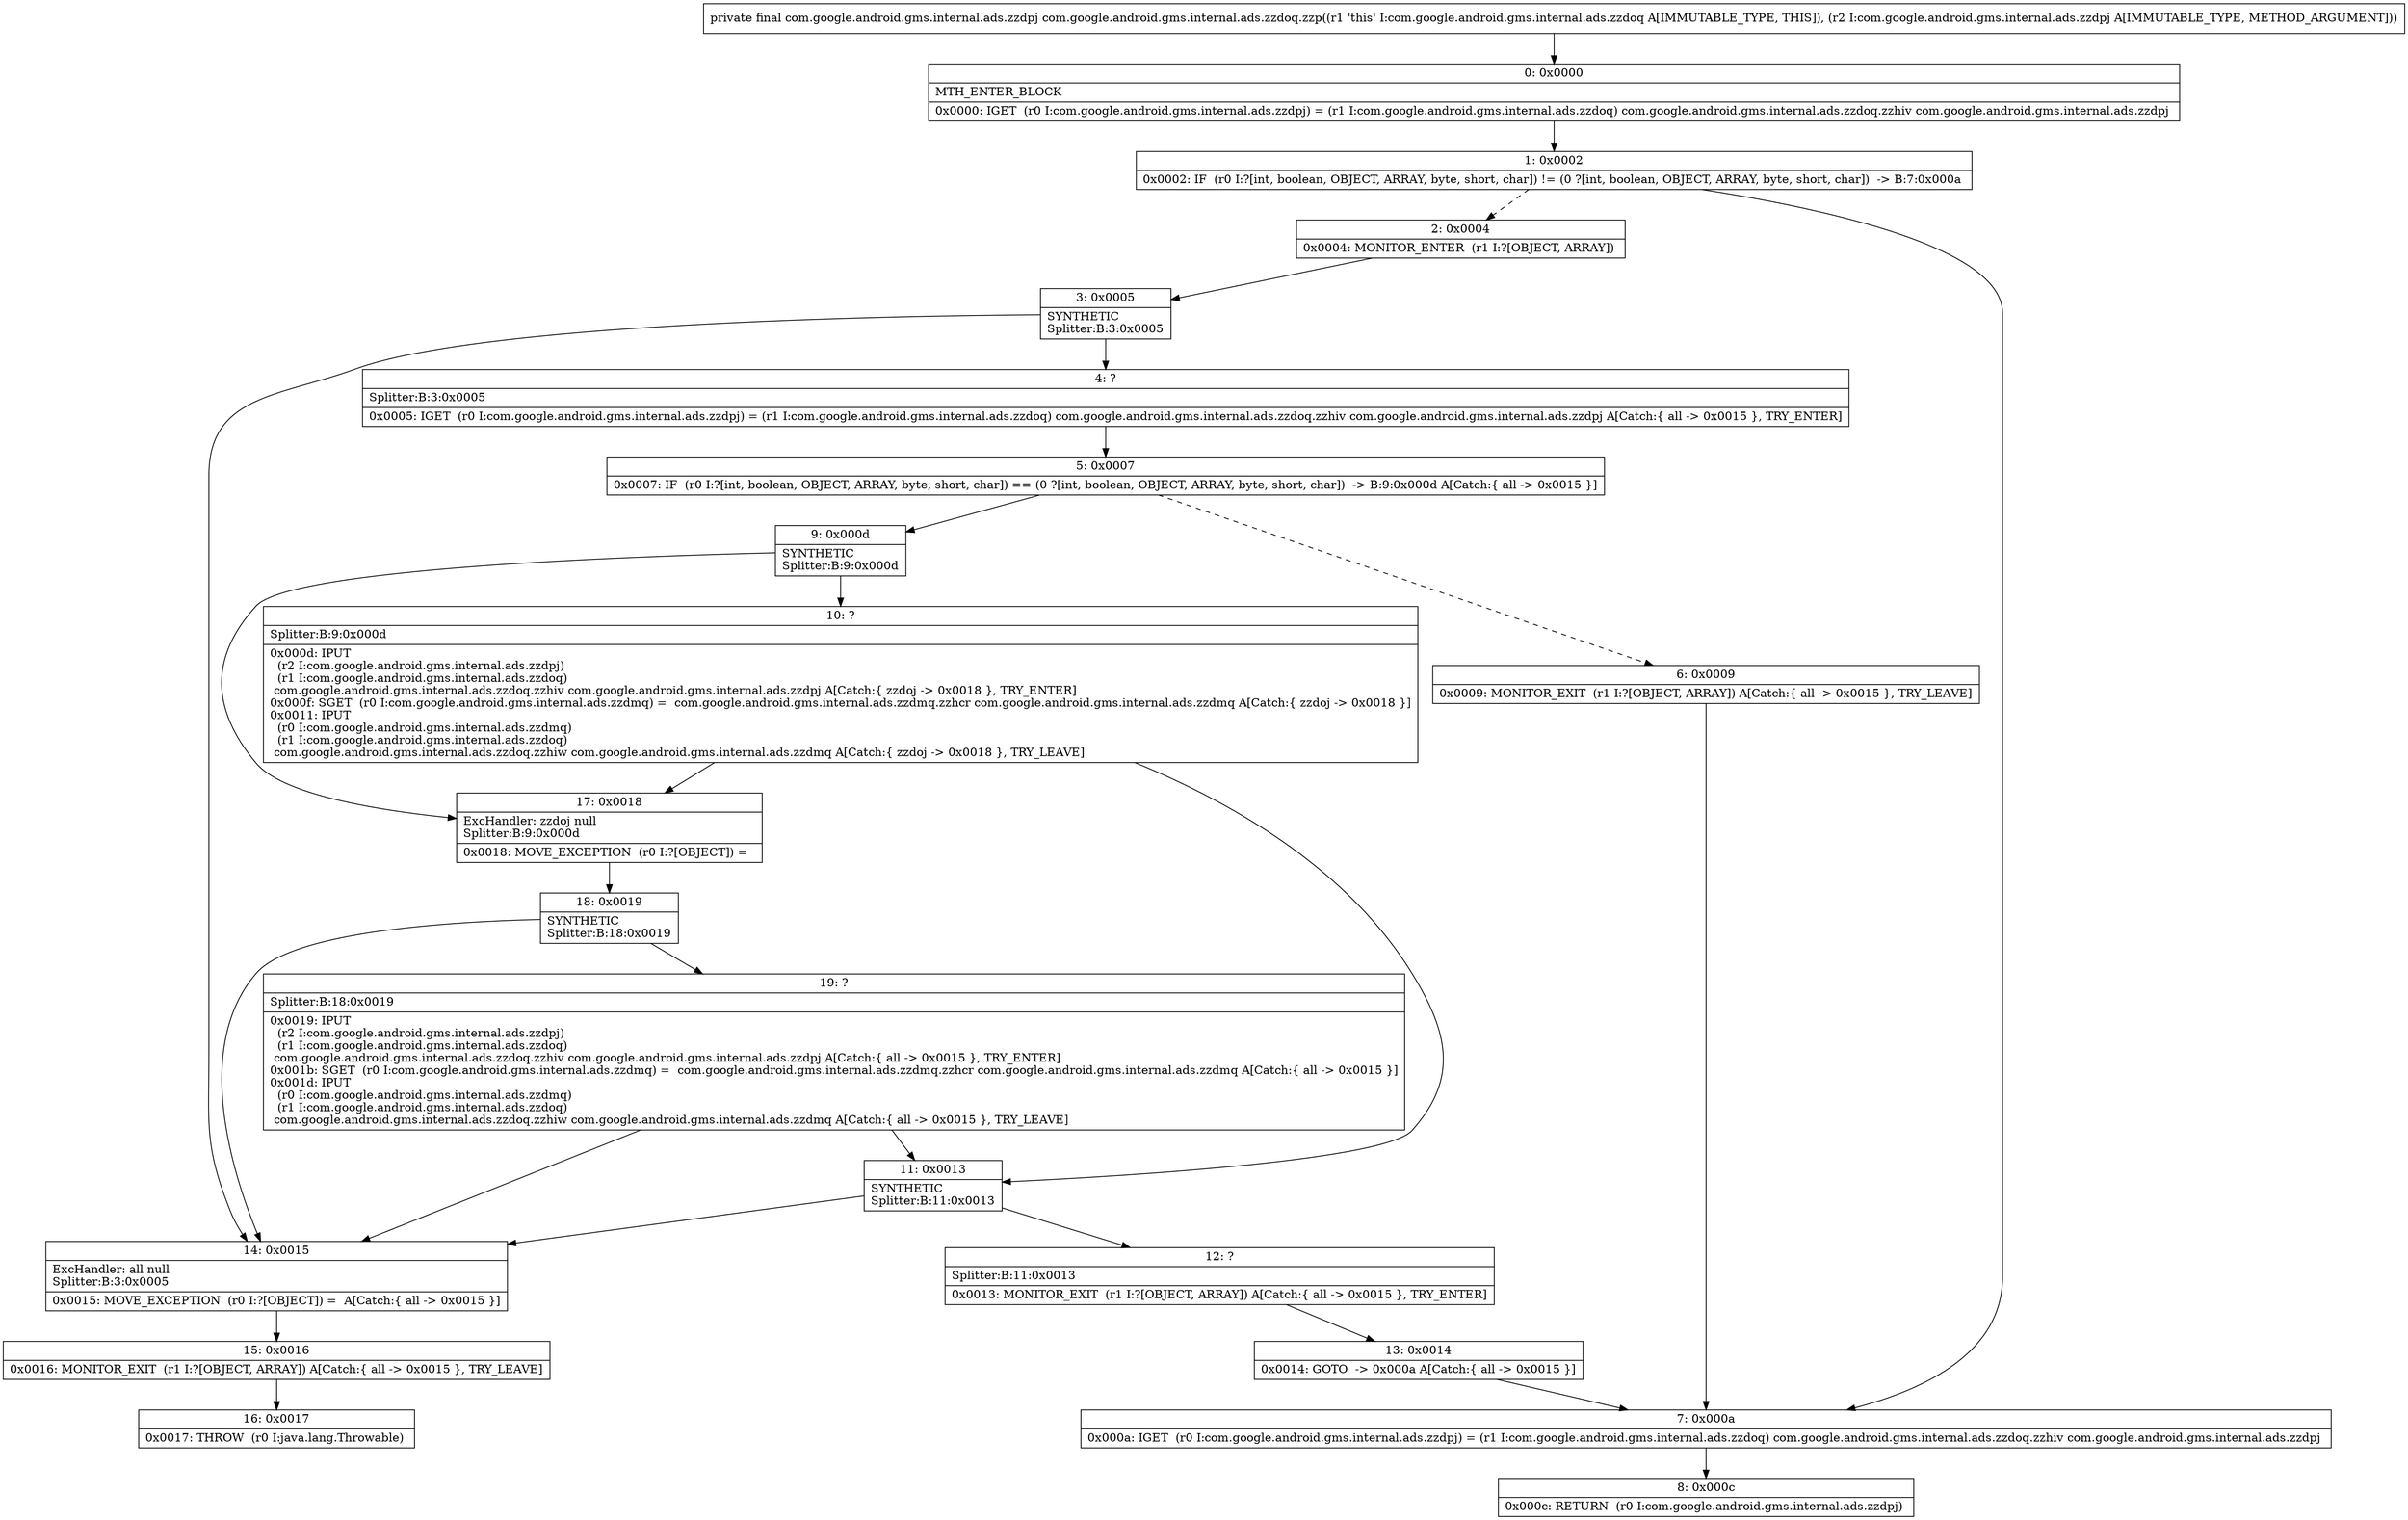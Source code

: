 digraph "CFG forcom.google.android.gms.internal.ads.zzdoq.zzp(Lcom\/google\/android\/gms\/internal\/ads\/zzdpj;)Lcom\/google\/android\/gms\/internal\/ads\/zzdpj;" {
Node_0 [shape=record,label="{0\:\ 0x0000|MTH_ENTER_BLOCK\l|0x0000: IGET  (r0 I:com.google.android.gms.internal.ads.zzdpj) = (r1 I:com.google.android.gms.internal.ads.zzdoq) com.google.android.gms.internal.ads.zzdoq.zzhiv com.google.android.gms.internal.ads.zzdpj \l}"];
Node_1 [shape=record,label="{1\:\ 0x0002|0x0002: IF  (r0 I:?[int, boolean, OBJECT, ARRAY, byte, short, char]) != (0 ?[int, boolean, OBJECT, ARRAY, byte, short, char])  \-\> B:7:0x000a \l}"];
Node_2 [shape=record,label="{2\:\ 0x0004|0x0004: MONITOR_ENTER  (r1 I:?[OBJECT, ARRAY]) \l}"];
Node_3 [shape=record,label="{3\:\ 0x0005|SYNTHETIC\lSplitter:B:3:0x0005\l}"];
Node_4 [shape=record,label="{4\:\ ?|Splitter:B:3:0x0005\l|0x0005: IGET  (r0 I:com.google.android.gms.internal.ads.zzdpj) = (r1 I:com.google.android.gms.internal.ads.zzdoq) com.google.android.gms.internal.ads.zzdoq.zzhiv com.google.android.gms.internal.ads.zzdpj A[Catch:\{ all \-\> 0x0015 \}, TRY_ENTER]\l}"];
Node_5 [shape=record,label="{5\:\ 0x0007|0x0007: IF  (r0 I:?[int, boolean, OBJECT, ARRAY, byte, short, char]) == (0 ?[int, boolean, OBJECT, ARRAY, byte, short, char])  \-\> B:9:0x000d A[Catch:\{ all \-\> 0x0015 \}]\l}"];
Node_6 [shape=record,label="{6\:\ 0x0009|0x0009: MONITOR_EXIT  (r1 I:?[OBJECT, ARRAY]) A[Catch:\{ all \-\> 0x0015 \}, TRY_LEAVE]\l}"];
Node_7 [shape=record,label="{7\:\ 0x000a|0x000a: IGET  (r0 I:com.google.android.gms.internal.ads.zzdpj) = (r1 I:com.google.android.gms.internal.ads.zzdoq) com.google.android.gms.internal.ads.zzdoq.zzhiv com.google.android.gms.internal.ads.zzdpj \l}"];
Node_8 [shape=record,label="{8\:\ 0x000c|0x000c: RETURN  (r0 I:com.google.android.gms.internal.ads.zzdpj) \l}"];
Node_9 [shape=record,label="{9\:\ 0x000d|SYNTHETIC\lSplitter:B:9:0x000d\l}"];
Node_10 [shape=record,label="{10\:\ ?|Splitter:B:9:0x000d\l|0x000d: IPUT  \l  (r2 I:com.google.android.gms.internal.ads.zzdpj)\l  (r1 I:com.google.android.gms.internal.ads.zzdoq)\l com.google.android.gms.internal.ads.zzdoq.zzhiv com.google.android.gms.internal.ads.zzdpj A[Catch:\{ zzdoj \-\> 0x0018 \}, TRY_ENTER]\l0x000f: SGET  (r0 I:com.google.android.gms.internal.ads.zzdmq) =  com.google.android.gms.internal.ads.zzdmq.zzhcr com.google.android.gms.internal.ads.zzdmq A[Catch:\{ zzdoj \-\> 0x0018 \}]\l0x0011: IPUT  \l  (r0 I:com.google.android.gms.internal.ads.zzdmq)\l  (r1 I:com.google.android.gms.internal.ads.zzdoq)\l com.google.android.gms.internal.ads.zzdoq.zzhiw com.google.android.gms.internal.ads.zzdmq A[Catch:\{ zzdoj \-\> 0x0018 \}, TRY_LEAVE]\l}"];
Node_11 [shape=record,label="{11\:\ 0x0013|SYNTHETIC\lSplitter:B:11:0x0013\l}"];
Node_12 [shape=record,label="{12\:\ ?|Splitter:B:11:0x0013\l|0x0013: MONITOR_EXIT  (r1 I:?[OBJECT, ARRAY]) A[Catch:\{ all \-\> 0x0015 \}, TRY_ENTER]\l}"];
Node_13 [shape=record,label="{13\:\ 0x0014|0x0014: GOTO  \-\> 0x000a A[Catch:\{ all \-\> 0x0015 \}]\l}"];
Node_14 [shape=record,label="{14\:\ 0x0015|ExcHandler: all null\lSplitter:B:3:0x0005\l|0x0015: MOVE_EXCEPTION  (r0 I:?[OBJECT]) =  A[Catch:\{ all \-\> 0x0015 \}]\l}"];
Node_15 [shape=record,label="{15\:\ 0x0016|0x0016: MONITOR_EXIT  (r1 I:?[OBJECT, ARRAY]) A[Catch:\{ all \-\> 0x0015 \}, TRY_LEAVE]\l}"];
Node_16 [shape=record,label="{16\:\ 0x0017|0x0017: THROW  (r0 I:java.lang.Throwable) \l}"];
Node_17 [shape=record,label="{17\:\ 0x0018|ExcHandler: zzdoj null\lSplitter:B:9:0x000d\l|0x0018: MOVE_EXCEPTION  (r0 I:?[OBJECT]) =  \l}"];
Node_18 [shape=record,label="{18\:\ 0x0019|SYNTHETIC\lSplitter:B:18:0x0019\l}"];
Node_19 [shape=record,label="{19\:\ ?|Splitter:B:18:0x0019\l|0x0019: IPUT  \l  (r2 I:com.google.android.gms.internal.ads.zzdpj)\l  (r1 I:com.google.android.gms.internal.ads.zzdoq)\l com.google.android.gms.internal.ads.zzdoq.zzhiv com.google.android.gms.internal.ads.zzdpj A[Catch:\{ all \-\> 0x0015 \}, TRY_ENTER]\l0x001b: SGET  (r0 I:com.google.android.gms.internal.ads.zzdmq) =  com.google.android.gms.internal.ads.zzdmq.zzhcr com.google.android.gms.internal.ads.zzdmq A[Catch:\{ all \-\> 0x0015 \}]\l0x001d: IPUT  \l  (r0 I:com.google.android.gms.internal.ads.zzdmq)\l  (r1 I:com.google.android.gms.internal.ads.zzdoq)\l com.google.android.gms.internal.ads.zzdoq.zzhiw com.google.android.gms.internal.ads.zzdmq A[Catch:\{ all \-\> 0x0015 \}, TRY_LEAVE]\l}"];
MethodNode[shape=record,label="{private final com.google.android.gms.internal.ads.zzdpj com.google.android.gms.internal.ads.zzdoq.zzp((r1 'this' I:com.google.android.gms.internal.ads.zzdoq A[IMMUTABLE_TYPE, THIS]), (r2 I:com.google.android.gms.internal.ads.zzdpj A[IMMUTABLE_TYPE, METHOD_ARGUMENT])) }"];
MethodNode -> Node_0;
Node_0 -> Node_1;
Node_1 -> Node_2[style=dashed];
Node_1 -> Node_7;
Node_2 -> Node_3;
Node_3 -> Node_4;
Node_3 -> Node_14;
Node_4 -> Node_5;
Node_5 -> Node_6[style=dashed];
Node_5 -> Node_9;
Node_6 -> Node_7;
Node_7 -> Node_8;
Node_9 -> Node_10;
Node_9 -> Node_17;
Node_10 -> Node_11;
Node_10 -> Node_17;
Node_11 -> Node_12;
Node_11 -> Node_14;
Node_12 -> Node_13;
Node_13 -> Node_7;
Node_14 -> Node_15;
Node_15 -> Node_16;
Node_17 -> Node_18;
Node_18 -> Node_19;
Node_18 -> Node_14;
Node_19 -> Node_14;
Node_19 -> Node_11;
}

